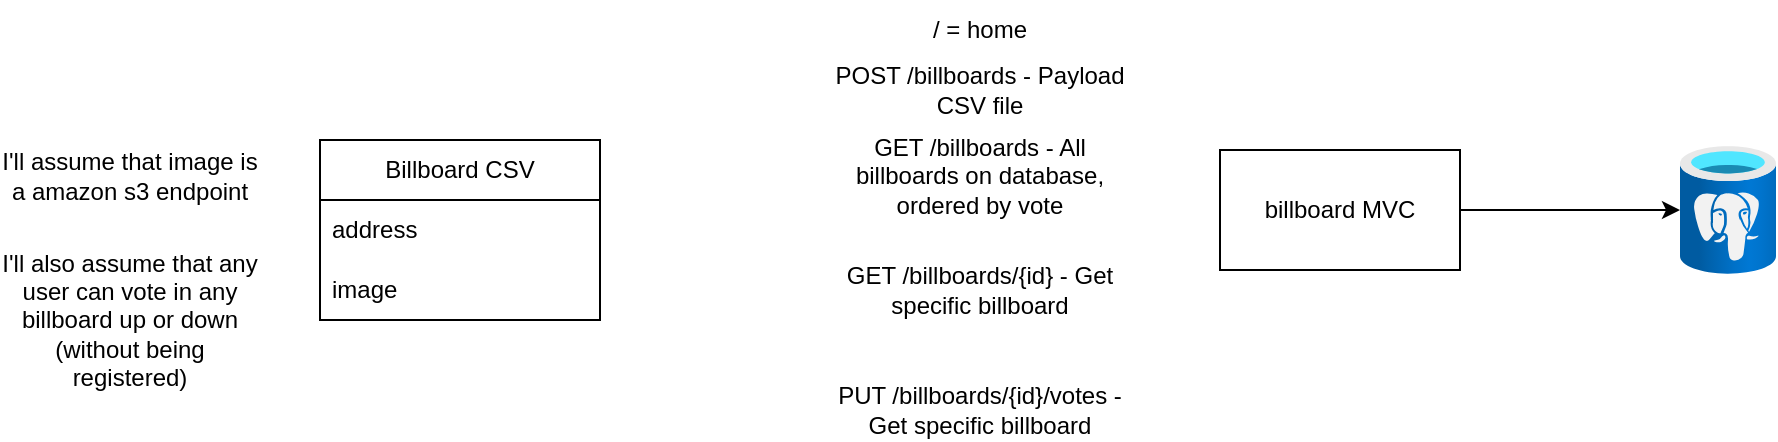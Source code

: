 <mxfile version="26.0.9">
  <diagram name="Approach 1" id="dbZ9AVuhewi1InTGgf0s">
    <mxGraphModel dx="2284" dy="854" grid="1" gridSize="10" guides="1" tooltips="1" connect="1" arrows="1" fold="1" page="1" pageScale="1" pageWidth="850" pageHeight="1100" math="0" shadow="0">
      <root>
        <mxCell id="0" />
        <mxCell id="1" parent="0" />
        <mxCell id="5MSK_b1xxQgEkrKtCGCc-7" style="edgeStyle=orthogonalEdgeStyle;rounded=0;orthogonalLoop=1;jettySize=auto;html=1;" edge="1" parent="1" source="5MSK_b1xxQgEkrKtCGCc-1" target="5MSK_b1xxQgEkrKtCGCc-6">
          <mxGeometry relative="1" as="geometry" />
        </mxCell>
        <mxCell id="5MSK_b1xxQgEkrKtCGCc-1" value="billboard MVC" style="rounded=0;whiteSpace=wrap;html=1;" vertex="1" parent="1">
          <mxGeometry x="490" y="335" width="120" height="60" as="geometry" />
        </mxCell>
        <mxCell id="5MSK_b1xxQgEkrKtCGCc-2" value="Billboard CSV" style="swimlane;fontStyle=0;childLayout=stackLayout;horizontal=1;startSize=30;horizontalStack=0;resizeParent=1;resizeParentMax=0;resizeLast=0;collapsible=1;marginBottom=0;whiteSpace=wrap;html=1;" vertex="1" parent="1">
          <mxGeometry x="40" y="330" width="140" height="90" as="geometry" />
        </mxCell>
        <mxCell id="5MSK_b1xxQgEkrKtCGCc-3" value="address" style="text;strokeColor=none;fillColor=none;align=left;verticalAlign=middle;spacingLeft=4;spacingRight=4;overflow=hidden;points=[[0,0.5],[1,0.5]];portConstraint=eastwest;rotatable=0;whiteSpace=wrap;html=1;" vertex="1" parent="5MSK_b1xxQgEkrKtCGCc-2">
          <mxGeometry y="30" width="140" height="30" as="geometry" />
        </mxCell>
        <mxCell id="5MSK_b1xxQgEkrKtCGCc-4" value="image" style="text;strokeColor=none;fillColor=none;align=left;verticalAlign=middle;spacingLeft=4;spacingRight=4;overflow=hidden;points=[[0,0.5],[1,0.5]];portConstraint=eastwest;rotatable=0;whiteSpace=wrap;html=1;" vertex="1" parent="5MSK_b1xxQgEkrKtCGCc-2">
          <mxGeometry y="60" width="140" height="30" as="geometry" />
        </mxCell>
        <mxCell id="5MSK_b1xxQgEkrKtCGCc-6" value="" style="image;aspect=fixed;html=1;points=[];align=center;fontSize=12;image=img/lib/azure2/databases/Azure_Database_PostgreSQL_Server.svg;" vertex="1" parent="1">
          <mxGeometry x="720" y="333" width="48" height="64" as="geometry" />
        </mxCell>
        <mxCell id="5MSK_b1xxQgEkrKtCGCc-8" value="/ = home" style="text;html=1;align=center;verticalAlign=middle;whiteSpace=wrap;rounded=0;" vertex="1" parent="1">
          <mxGeometry x="340" y="260" width="60" height="30" as="geometry" />
        </mxCell>
        <mxCell id="5MSK_b1xxQgEkrKtCGCc-9" value="POST /billboards - Payload CSV file" style="text;html=1;align=center;verticalAlign=middle;whiteSpace=wrap;rounded=0;" vertex="1" parent="1">
          <mxGeometry x="290" y="290" width="160" height="30" as="geometry" />
        </mxCell>
        <mxCell id="5MSK_b1xxQgEkrKtCGCc-10" value="GET /billboards - All billboards on database, ordered by vote" style="text;html=1;align=center;verticalAlign=middle;whiteSpace=wrap;rounded=0;" vertex="1" parent="1">
          <mxGeometry x="290" y="333" width="160" height="30" as="geometry" />
        </mxCell>
        <mxCell id="5MSK_b1xxQgEkrKtCGCc-11" value="GET /billboards/{id} - Get specific billboard" style="text;html=1;align=center;verticalAlign=middle;whiteSpace=wrap;rounded=0;" vertex="1" parent="1">
          <mxGeometry x="290" y="390" width="160" height="30" as="geometry" />
        </mxCell>
        <mxCell id="5MSK_b1xxQgEkrKtCGCc-12" value="PUT /billboards/{id}/votes - Get specific billboard" style="text;html=1;align=center;verticalAlign=middle;whiteSpace=wrap;rounded=0;" vertex="1" parent="1">
          <mxGeometry x="290" y="450" width="160" height="30" as="geometry" />
        </mxCell>
        <mxCell id="5MSK_b1xxQgEkrKtCGCc-13" value="I&#39;ll assume that image is a amazon s3 endpoint" style="text;html=1;align=center;verticalAlign=middle;whiteSpace=wrap;rounded=0;" vertex="1" parent="1">
          <mxGeometry x="-120" y="320" width="130" height="55" as="geometry" />
        </mxCell>
        <mxCell id="5MSK_b1xxQgEkrKtCGCc-14" value="I&#39;ll also assume that any user can vote in any billboard up or down (without being registered)" style="text;html=1;align=center;verticalAlign=middle;whiteSpace=wrap;rounded=0;" vertex="1" parent="1">
          <mxGeometry x="-120" y="392.5" width="130" height="55" as="geometry" />
        </mxCell>
      </root>
    </mxGraphModel>
  </diagram>
</mxfile>
